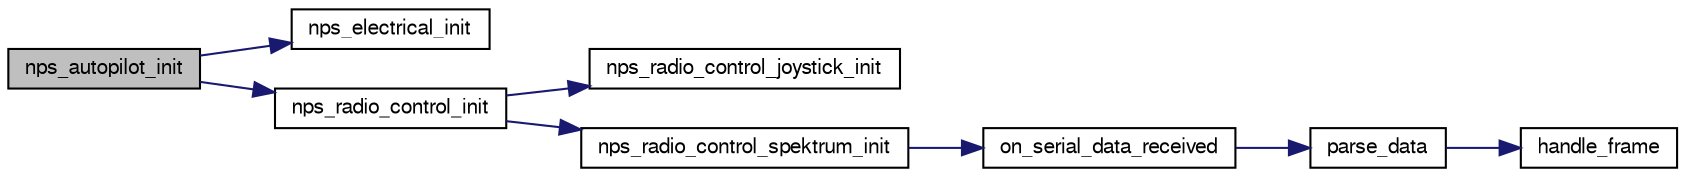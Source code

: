 digraph "nps_autopilot_init"
{
  edge [fontname="FreeSans",fontsize="10",labelfontname="FreeSans",labelfontsize="10"];
  node [fontname="FreeSans",fontsize="10",shape=record];
  rankdir="LR";
  Node1 [label="nps_autopilot_init",height=0.2,width=0.4,color="black", fillcolor="grey75", style="filled", fontcolor="black"];
  Node1 -> Node2 [color="midnightblue",fontsize="10",style="solid",fontname="FreeSans"];
  Node2 [label="nps_electrical_init",height=0.2,width=0.4,color="black", fillcolor="white", style="filled",URL="$nps__electrical_8c.html#a9a38e15f4c115662205d7acfb92db20c"];
  Node1 -> Node3 [color="midnightblue",fontsize="10",style="solid",fontname="FreeSans"];
  Node3 [label="nps_radio_control_init",height=0.2,width=0.4,color="black", fillcolor="white", style="filled",URL="$nps__radio__control_8c.html#a1028b3dc0a115b1c2cbfbf478d60c1c7"];
  Node3 -> Node4 [color="midnightblue",fontsize="10",style="solid",fontname="FreeSans"];
  Node4 [label="nps_radio_control_joystick_init",height=0.2,width=0.4,color="black", fillcolor="white", style="filled",URL="$nps__radio__control__joystick_8c.html#a9a7bfae7d77d8c6d3baa7c313c3097f7",tooltip="Initializes SDL and the joystick. "];
  Node3 -> Node5 [color="midnightblue",fontsize="10",style="solid",fontname="FreeSans"];
  Node5 [label="nps_radio_control_spektrum_init",height=0.2,width=0.4,color="black", fillcolor="white", style="filled",URL="$nps__radio__control__spektrum_8c.html#a5ef81d6ecf86b47643a0c2f0eae06c6c"];
  Node5 -> Node6 [color="midnightblue",fontsize="10",style="solid",fontname="FreeSans"];
  Node6 [label="on_serial_data_received",height=0.2,width=0.4,color="black", fillcolor="white", style="filled",URL="$nps__radio__control__spektrum_8c.html#a96e61646754bf2df198da01db1a0349f"];
  Node6 -> Node7 [color="midnightblue",fontsize="10",style="solid",fontname="FreeSans"];
  Node7 [label="parse_data",height=0.2,width=0.4,color="black", fillcolor="white", style="filled",URL="$nps__radio__control__spektrum_8c.html#aa1a478ee9c3837d8cb5aa3a856f81463"];
  Node7 -> Node8 [color="midnightblue",fontsize="10",style="solid",fontname="FreeSans"];
  Node8 [label="handle_frame",height=0.2,width=0.4,color="black", fillcolor="white", style="filled",URL="$nps__radio__control__spektrum_8c.html#a4d2d41d6a739ed6c32a752699660c355"];
}
